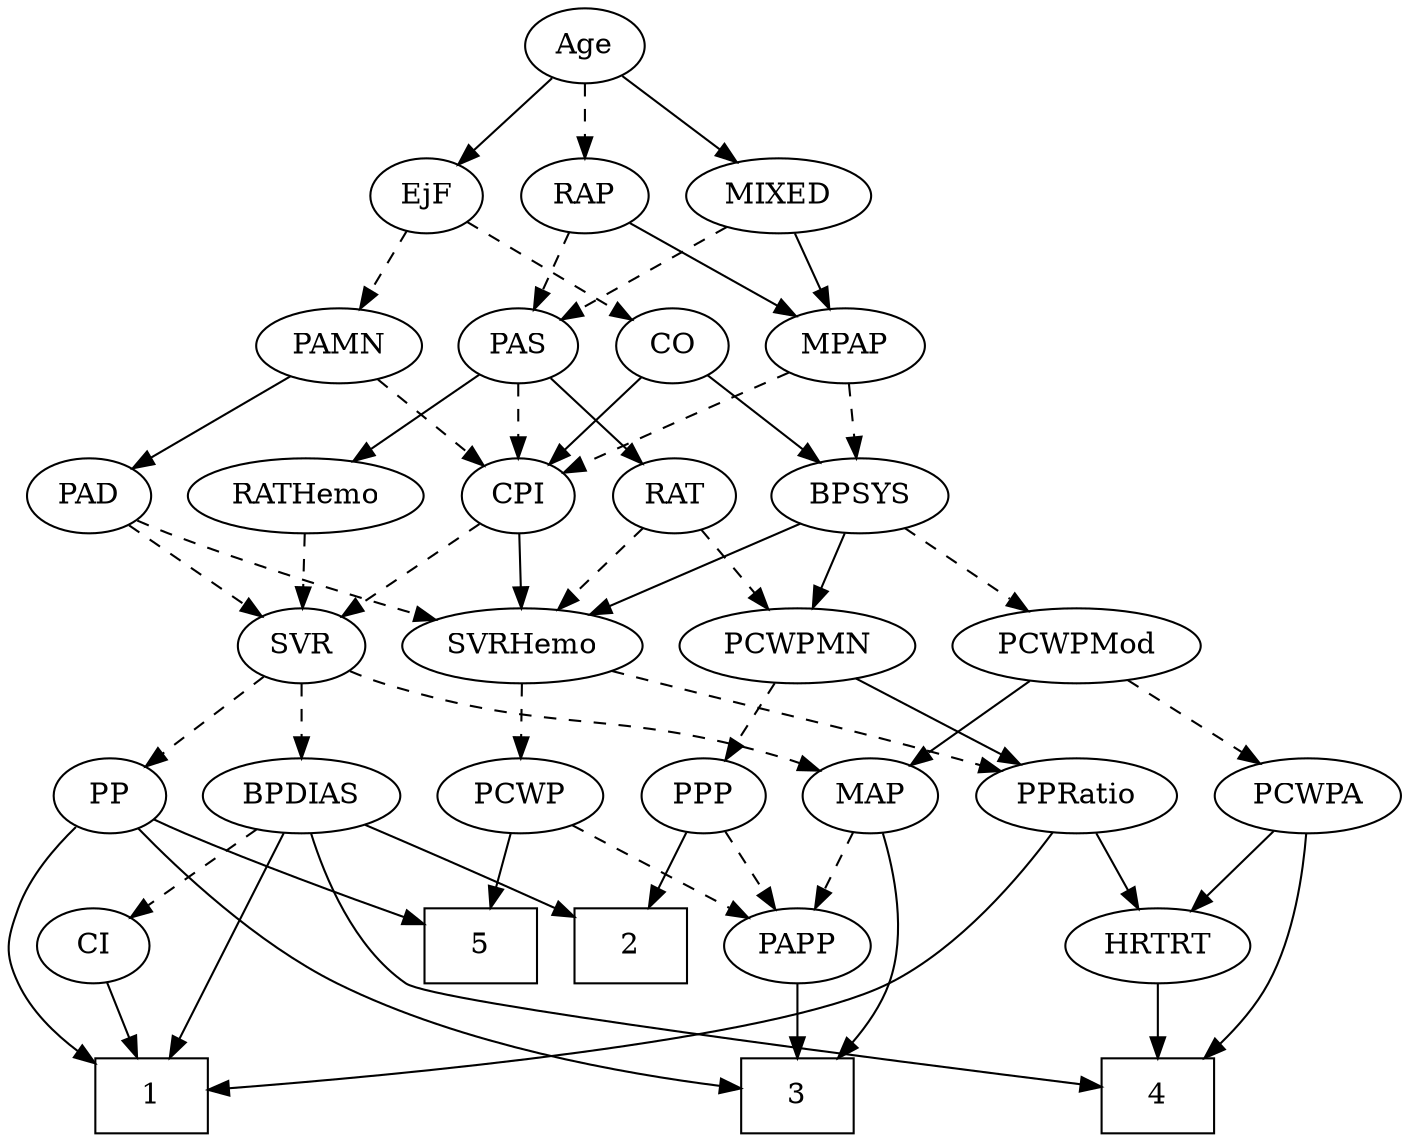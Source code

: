 strict digraph {
	graph [bb="0,0,652.08,540"];
	node [label="\N"];
	1	[height=0.5,
		pos="69.487,18",
		shape=box,
		width=0.75];
	2	[height=0.5,
		pos="299.49,90",
		shape=box,
		width=0.75];
	3	[height=0.5,
		pos="376.49,18",
		shape=box,
		width=0.75];
	4	[height=0.5,
		pos="542.49,18",
		shape=box,
		width=0.75];
	5	[height=0.5,
		pos="227.49,90",
		shape=box,
		width=0.75];
	Age	[height=0.5,
		pos="300.49,522",
		width=0.75];
	EjF	[height=0.5,
		pos="227.49,450",
		width=0.75];
	Age -> EjF	[pos="e,242.24,465.14 285.71,506.83 275.33,496.87 261.24,483.37 249.53,472.14",
		style=solid];
	RAP	[height=0.5,
		pos="300.49,450",
		width=0.77632];
	Age -> RAP	[pos="e,300.49,468.1 300.49,503.7 300.49,495.98 300.49,486.71 300.49,478.11",
		style=dashed];
	MIXED	[height=0.5,
		pos="386.49,450",
		width=1.1193];
	Age -> MIXED	[pos="e,367.87,466.16 317.07,507.5 329.23,497.61 345.99,483.96 359.99,472.56",
		style=solid];
	CO	[height=0.5,
		pos="339.49,378",
		width=0.75];
	EjF -> CO	[pos="e,320.39,390.93 246.49,437.13 264.43,425.91 291.54,408.97 311.87,396.26",
		style=dashed];
	PAMN	[height=0.5,
		pos="186.49,378",
		width=1.011];
	EjF -> PAMN	[pos="e,196.23,395.63 217.98,432.76 213.03,424.32 206.87,413.8 201.31,404.31",
		style=dashed];
	MPAP	[height=0.5,
		pos="419.49,378",
		width=0.97491];
	RAP -> MPAP	[pos="e,397.07,392.19 320.41,437.28 338.93,426.39 366.83,409.98 388.3,397.34",
		style=solid];
	PAS	[height=0.5,
		pos="267.49,378",
		width=0.75];
	RAP -> PAS	[pos="e,275.25,395.47 292.67,432.41 288.76,424.13 283.95,413.92 279.59,404.66",
		style=dashed];
	MIXED -> MPAP	[pos="e,411.57,395.79 394.48,432.05 398.29,423.97 402.93,414.12 407.18,405.11",
		style=solid];
	MIXED -> PAS	[pos="e,287.01,390.49 362.98,435.17 343.71,423.84 316.38,407.76 295.89,395.71",
		style=dashed];
	BPSYS	[height=0.5,
		pos="422.49,306",
		width=1.0471];
	MPAP -> BPSYS	[pos="e,421.75,324.1 420.23,359.7 420.56,351.98 420.96,342.71 421.33,334.11",
		style=dashed];
	CPI	[height=0.5,
		pos="267.49,306",
		width=0.75];
	MPAP -> CPI	[pos="e,288.79,317.11 394.1,365.51 370.57,354.84 334.61,338.46 303.49,324 301.7,323.17 299.87,322.31 298.02,321.45",
		style=dashed];
	PCWPMod	[height=0.5,
		pos="506.49,234",
		width=1.4443];
	BPSYS -> PCWPMod	[pos="e,487.42,250.89 440.71,289.81 452.03,280.38 466.79,268.08 479.46,257.53",
		style=dashed];
	PCWPMN	[height=0.5,
		pos="386.49,234",
		width=1.3902];
	BPSYS -> PCWPMN	[pos="e,395.21,251.96 413.96,288.41 409.76,280.25 404.6,270.22 399.89,261.07",
		style=solid];
	SVRHemo	[height=0.5,
		pos="268.49,234",
		width=1.3902];
	BPSYS -> SVRHemo	[pos="e,298.3,248.55 396.01,292.97 371.7,281.92 335.37,265.4 307.69,252.82",
		style=solid];
	PAD	[height=0.5,
		pos="77.487,306",
		width=0.79437];
	SVR	[height=0.5,
		pos="172.49,234",
		width=0.77632];
	PAD -> SVR	[pos="e,154.7,248.11 95.356,291.83 109.82,281.18 130.39,266.02 146.64,254.04",
		style=dashed];
	PAD -> SVRHemo	[pos="e,232.3,246.55 99.854,294.6 104.96,292.34 110.38,290.02 115.49,288 151.1,273.9 192.14,259.79 222.75,249.68",
		style=dashed];
	CO -> BPSYS	[pos="e,404.69,322.01 355.89,363.17 367.54,353.34 383.44,339.93 396.77,328.69",
		style=solid];
	CO -> CPI	[pos="e,282.28,321.38 324.92,362.83 314.74,352.94 300.96,339.55 289.46,328.36",
		style=solid];
	RATHemo	[height=0.5,
		pos="173.49,306",
		width=1.3721];
	PAS -> RATHemo	[pos="e,194.37,322.55 249.81,363.83 236.52,353.94 218.04,340.18 202.59,328.67",
		style=solid];
	PAS -> CPI	[pos="e,267.49,324.1 267.49,359.7 267.49,351.98 267.49,342.71 267.49,334.11",
		style=dashed];
	RAT	[height=0.5,
		pos="339.49,306",
		width=0.75827];
	PAS -> RAT	[pos="e,324.69,321.38 282.06,362.83 292.24,352.94 306.01,339.55 317.52,328.36",
		style=solid];
	PAMN -> PAD	[pos="e,96.88,319.45 165.21,363.34 148.17,352.4 124.13,336.96 105.52,325.01",
		style=solid];
	PAMN -> CPI	[pos="e,251.59,320.74 204.06,361.81 215.67,351.78 231.01,338.52 243.7,327.55",
		style=dashed];
	RATHemo -> SVR	[pos="e,172.73,252.1 173.24,287.7 173.13,279.98 173,270.71 172.87,262.11",
		style=dashed];
	CPI -> SVR	[pos="e,190.12,247.99 250.06,292.16 235.56,281.47 214.7,266.1 198.26,253.99",
		style=dashed];
	CPI -> SVRHemo	[pos="e,268.24,252.1 267.73,287.7 267.84,279.98 267.98,270.71 268.1,262.11",
		style=solid];
	RAT -> PCWPMN	[pos="e,375.21,251.8 350.15,289.12 355.88,280.59 363.06,269.89 369.53,260.25",
		style=dashed];
	RAT -> SVRHemo	[pos="e,284.92,251.2 324.78,290.5 315.34,281.19 302.87,268.9 292.07,258.25",
		style=dashed];
	BPDIAS	[height=0.5,
		pos="172.49,162",
		width=1.1735];
	SVR -> BPDIAS	[pos="e,172.49,180.1 172.49,215.7 172.49,207.98 172.49,198.71 172.49,190.11",
		style=dashed];
	MAP	[height=0.5,
		pos="423.49,162",
		width=0.84854];
	SVR -> MAP	[pos="e,400.09,173.86 194.07,222.09 199.05,219.86 204.38,217.68 209.49,216 284.51,191.36 308.11,203.56 383.49,180 385.88,179.25 388.33,\
178.41 390.78,177.51",
		style=dashed];
	PP	[height=0.5,
		pos="85.487,162",
		width=0.75];
	SVR -> PP	[pos="e,102.21,176.46 155.71,219.5 142.83,209.14 124.85,194.67 110.31,182.97",
		style=dashed];
	PCWPA	[height=0.5,
		pos="610.49,162",
		width=1.1555];
	PCWPMod -> PCWPA	[pos="e,588.78,177.61 529.31,217.64 544.24,207.59 563.92,194.34 580.17,183.41",
		style=dashed];
	PCWPMod -> MAP	[pos="e,440.28,177.16 487.65,217.12 475.96,207.26 460.81,194.47 448.16,183.81",
		style=solid];
	PCWPA -> 4	[pos="e,562.93,36.206 609.51,143.69 607.86,125.06 603.41,95.004 591.49,72 586.1,61.608 578.12,51.744 570.16,43.406",
		style=solid];
	HRTRT	[height=0.5,
		pos="542.49,90",
		width=1.1013];
	PCWPA -> HRTRT	[pos="e,557.86,106.82 595.06,145.12 586.19,135.99 574.89,124.36 565.04,114.22",
		style=solid];
	PPP	[height=0.5,
		pos="347.49,162",
		width=0.75];
	PCWPMN -> PPP	[pos="e,356.57,179.31 377.05,216.05 372.38,207.68 366.66,197.4 361.49,188.13",
		style=dashed];
	PPRatio	[height=0.5,
		pos="511.49,162",
		width=1.1013];
	PCWPMN -> PPRatio	[pos="e,487.32,176.54 412.39,218.5 431.57,207.75 457.86,193.03 478.55,181.45",
		style=solid];
	SVRHemo -> PPRatio	[pos="e,481.66,173.99 306.22,221.99 313.28,219.97 320.6,217.9 327.49,216 387.75,199.34 403.75,198.45 463.49,180 466.26,179.14 469.11,178.23 \
471.97,177.28",
		style=dashed];
	PCWP	[height=0.5,
		pos="267.49,162",
		width=0.97491];
	SVRHemo -> PCWP	[pos="e,267.73,180.1 268.24,215.7 268.13,207.98 268,198.71 267.87,190.11",
		style=dashed];
	BPDIAS -> 1	[pos="e,82.127,36.425 160.67,144.71 142.95,120.28 109.33,73.934 88.24,44.853",
		style=solid];
	BPDIAS -> 2	[pos="e,272.12,106.08 197.28,147.34 216.01,137.01 242.03,122.67 263.12,111.05",
		style=solid];
	BPDIAS -> 4	[pos="e,515.47,22.663 170.86,143.85 169.97,123.62 171.93,90.41 191.49,72 197.21,66.616 416.54,36.179 505.54,24.019",
		style=solid];
	CI	[height=0.5,
		pos="41.487,90",
		width=0.75];
	BPDIAS -> CI	[pos="e,61.938,101.93 147.23,147.5 125.4,135.84 93.845,118.98 70.889,106.71",
		style=dashed];
	MAP -> 3	[pos="e,394.29,36.456 425.21,143.98 426.43,125.59 426.5,95.744 417.49,72 413.71,62.049 407.39,52.44 400.84,44.201",
		style=solid];
	PAPP	[height=0.5,
		pos="376.49,90",
		width=0.88464];
	MAP -> PAPP	[pos="e,387.44,107.31 412.82,145.12 407.02,136.47 399.7,125.58 393.16,115.83",
		style=dashed];
	PP -> 1	[pos="e,42.391,33.612 62.16,152.75 43.084,144.62 17.39,130.16 5.4873,108 -2.0829,93.904 -1.3216,86.479 5.4873,72 11.662,58.869 22.865,\
47.874 34.192,39.364",
		style=solid];
	PP -> 3	[pos="e,349.21,20.144 94.302,144.8 106.17,124.57 129.22,90.399 158.49,72 214.93,36.52 293.35,24.792 339.13,20.915",
		style=solid];
	PP -> 5	[pos="e,200.24,104.43 106.75,150.52 129.03,139.53 164.46,122.07 191.18,108.9",
		style=solid];
	PPP -> 2	[pos="e,311.34,108.29 336.6,145.12 330.84,136.72 323.62,126.2 317.09,116.67",
		style=solid];
	PPP -> PAPP	[pos="e,369.46,107.96 354.36,144.41 357.71,136.34 361.81,126.43 365.57,117.35",
		style=dashed];
	PPRatio -> 1	[pos="e,96.609,21.029 499.55,144.74 483.42,124.12 452.62,89.171 417.49,72 363.21,45.473 185.22,28.309 106.97,21.867",
		style=solid];
	PPRatio -> HRTRT	[pos="e,535.05,107.79 518.99,144.05 522.57,135.97 526.93,126.12 530.92,117.11",
		style=solid];
	PCWP -> 5	[pos="e,237.46,108.45 258.01,144.41 253.36,136.28 247.66,126.31 242.45,117.18",
		style=solid];
	PCWP -> PAPP	[pos="e,356.27,103.98 288.5,147.5 305.3,136.71 329.03,121.47 347.62,109.54",
		style=dashed];
	CI -> 1	[pos="e,62.509,36.447 48.123,72.411 51.306,64.454 55.198,54.722 58.785,45.756",
		style=solid];
	PAPP -> 3	[pos="e,376.49,36.104 376.49,71.697 376.49,63.983 376.49,54.712 376.49,46.112",
		style=solid];
	HRTRT -> 4	[pos="e,542.49,36.104 542.49,71.697 542.49,63.983 542.49,54.712 542.49,46.112",
		style=solid];
}
